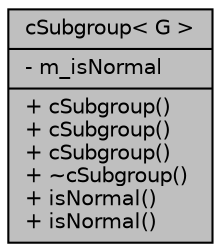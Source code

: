 digraph G
{
  edge [fontname="Helvetica",fontsize="10",labelfontname="Helvetica",labelfontsize="10"];
  node [fontname="Helvetica",fontsize="10",shape=record];
  Node1 [label="{cSubgroup\< G \>\n|- m_isNormal\l|+ cSubgroup()\l+ cSubgroup()\l+ cSubgroup()\l+ ~cSubgroup()\l+ isNormal()\l+ isNormal()\l}",height=0.2,width=0.4,color="black", fillcolor="grey75", style="filled" fontcolor="black"];
}
